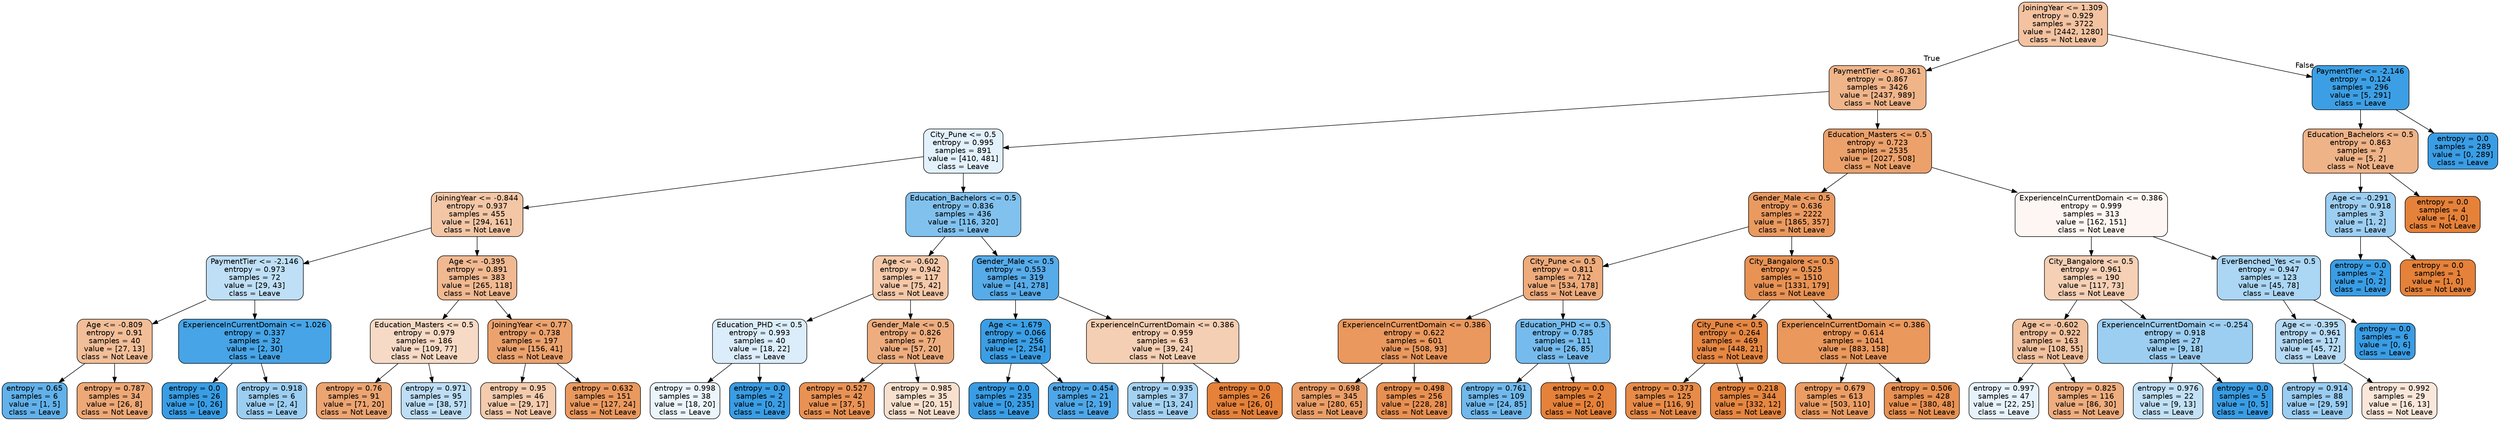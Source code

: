 digraph Tree {
node [shape=box, style="filled, rounded", color="black", fontname="helvetica"] ;
edge [fontname="helvetica"] ;
0 [label="JoiningYear <= 1.309\nentropy = 0.929\nsamples = 3722\nvalue = [2442, 1280]\nclass = Not Leave", fillcolor="#f3c3a1"] ;
1 [label="PaymentTier <= -0.361\nentropy = 0.867\nsamples = 3426\nvalue = [2437, 989]\nclass = Not Leave", fillcolor="#f0b489"] ;
0 -> 1 [labeldistance=2.5, labelangle=45, headlabel="True"] ;
2 [label="City_Pune <= 0.5\nentropy = 0.995\nsamples = 891\nvalue = [410, 481]\nclass = Leave", fillcolor="#e2f1fb"] ;
1 -> 2 ;
3 [label="JoiningYear <= -0.844\nentropy = 0.937\nsamples = 455\nvalue = [294, 161]\nclass = Not Leave", fillcolor="#f3c6a5"] ;
2 -> 3 ;
4 [label="PaymentTier <= -2.146\nentropy = 0.973\nsamples = 72\nvalue = [29, 43]\nclass = Leave", fillcolor="#bfdff7"] ;
3 -> 4 ;
5 [label="Age <= -0.809\nentropy = 0.91\nsamples = 40\nvalue = [27, 13]\nclass = Not Leave", fillcolor="#f2be98"] ;
4 -> 5 ;
6 [label="entropy = 0.65\nsamples = 6\nvalue = [1, 5]\nclass = Leave", fillcolor="#61b1ea"] ;
5 -> 6 ;
7 [label="entropy = 0.787\nsamples = 34\nvalue = [26, 8]\nclass = Not Leave", fillcolor="#eda876"] ;
5 -> 7 ;
8 [label="ExperienceInCurrentDomain <= 1.026\nentropy = 0.337\nsamples = 32\nvalue = [2, 30]\nclass = Leave", fillcolor="#46a4e7"] ;
4 -> 8 ;
9 [label="entropy = 0.0\nsamples = 26\nvalue = [0, 26]\nclass = Leave", fillcolor="#399de5"] ;
8 -> 9 ;
10 [label="entropy = 0.918\nsamples = 6\nvalue = [2, 4]\nclass = Leave", fillcolor="#9ccef2"] ;
8 -> 10 ;
11 [label="Age <= -0.395\nentropy = 0.891\nsamples = 383\nvalue = [265, 118]\nclass = Not Leave", fillcolor="#f1b991"] ;
3 -> 11 ;
12 [label="Education_Masters <= 0.5\nentropy = 0.979\nsamples = 186\nvalue = [109, 77]\nclass = Not Leave", fillcolor="#f7dac5"] ;
11 -> 12 ;
13 [label="entropy = 0.76\nsamples = 91\nvalue = [71, 20]\nclass = Not Leave", fillcolor="#eca471"] ;
12 -> 13 ;
14 [label="entropy = 0.971\nsamples = 95\nvalue = [38, 57]\nclass = Leave", fillcolor="#bddef6"] ;
12 -> 14 ;
15 [label="JoiningYear <= 0.77\nentropy = 0.738\nsamples = 197\nvalue = [156, 41]\nclass = Not Leave", fillcolor="#eca26d"] ;
11 -> 15 ;
16 [label="entropy = 0.95\nsamples = 46\nvalue = [29, 17]\nclass = Not Leave", fillcolor="#f4cbad"] ;
15 -> 16 ;
17 [label="entropy = 0.632\nsamples = 151\nvalue = [127, 24]\nclass = Not Leave", fillcolor="#ea995e"] ;
15 -> 17 ;
18 [label="Education_Bachelors <= 0.5\nentropy = 0.836\nsamples = 436\nvalue = [116, 320]\nclass = Leave", fillcolor="#81c1ee"] ;
2 -> 18 ;
19 [label="Age <= -0.602\nentropy = 0.942\nsamples = 117\nvalue = [75, 42]\nclass = Not Leave", fillcolor="#f4c8a8"] ;
18 -> 19 ;
20 [label="Education_PHD <= 0.5\nentropy = 0.993\nsamples = 40\nvalue = [18, 22]\nclass = Leave", fillcolor="#dbedfa"] ;
19 -> 20 ;
21 [label="entropy = 0.998\nsamples = 38\nvalue = [18, 20]\nclass = Leave", fillcolor="#ebf5fc"] ;
20 -> 21 ;
22 [label="entropy = 0.0\nsamples = 2\nvalue = [0, 2]\nclass = Leave", fillcolor="#399de5"] ;
20 -> 22 ;
23 [label="Gender_Male <= 0.5\nentropy = 0.826\nsamples = 77\nvalue = [57, 20]\nclass = Not Leave", fillcolor="#eead7e"] ;
19 -> 23 ;
24 [label="entropy = 0.527\nsamples = 42\nvalue = [37, 5]\nclass = Not Leave", fillcolor="#e99254"] ;
23 -> 24 ;
25 [label="entropy = 0.985\nsamples = 35\nvalue = [20, 15]\nclass = Not Leave", fillcolor="#f8e0ce"] ;
23 -> 25 ;
26 [label="Gender_Male <= 0.5\nentropy = 0.553\nsamples = 319\nvalue = [41, 278]\nclass = Leave", fillcolor="#56abe9"] ;
18 -> 26 ;
27 [label="Age <= 1.679\nentropy = 0.066\nsamples = 256\nvalue = [2, 254]\nclass = Leave", fillcolor="#3b9ee5"] ;
26 -> 27 ;
28 [label="entropy = 0.0\nsamples = 235\nvalue = [0, 235]\nclass = Leave", fillcolor="#399de5"] ;
27 -> 28 ;
29 [label="entropy = 0.454\nsamples = 21\nvalue = [2, 19]\nclass = Leave", fillcolor="#4ea7e8"] ;
27 -> 29 ;
30 [label="ExperienceInCurrentDomain <= 0.386\nentropy = 0.959\nsamples = 63\nvalue = [39, 24]\nclass = Not Leave", fillcolor="#f5cfb3"] ;
26 -> 30 ;
31 [label="entropy = 0.935\nsamples = 37\nvalue = [13, 24]\nclass = Leave", fillcolor="#a4d2f3"] ;
30 -> 31 ;
32 [label="entropy = 0.0\nsamples = 26\nvalue = [26, 0]\nclass = Not Leave", fillcolor="#e58139"] ;
30 -> 32 ;
33 [label="Education_Masters <= 0.5\nentropy = 0.723\nsamples = 2535\nvalue = [2027, 508]\nclass = Not Leave", fillcolor="#eca16b"] ;
1 -> 33 ;
34 [label="Gender_Male <= 0.5\nentropy = 0.636\nsamples = 2222\nvalue = [1865, 357]\nclass = Not Leave", fillcolor="#ea995f"] ;
33 -> 34 ;
35 [label="City_Pune <= 0.5\nentropy = 0.811\nsamples = 712\nvalue = [534, 178]\nclass = Not Leave", fillcolor="#eeab7b"] ;
34 -> 35 ;
36 [label="ExperienceInCurrentDomain <= 0.386\nentropy = 0.622\nsamples = 601\nvalue = [508, 93]\nclass = Not Leave", fillcolor="#ea985d"] ;
35 -> 36 ;
37 [label="entropy = 0.698\nsamples = 345\nvalue = [280, 65]\nclass = Not Leave", fillcolor="#eb9e67"] ;
36 -> 37 ;
38 [label="entropy = 0.498\nsamples = 256\nvalue = [228, 28]\nclass = Not Leave", fillcolor="#e89051"] ;
36 -> 38 ;
39 [label="Education_PHD <= 0.5\nentropy = 0.785\nsamples = 111\nvalue = [26, 85]\nclass = Leave", fillcolor="#76bbed"] ;
35 -> 39 ;
40 [label="entropy = 0.761\nsamples = 109\nvalue = [24, 85]\nclass = Leave", fillcolor="#71b9ec"] ;
39 -> 40 ;
41 [label="entropy = 0.0\nsamples = 2\nvalue = [2, 0]\nclass = Not Leave", fillcolor="#e58139"] ;
39 -> 41 ;
42 [label="City_Bangalore <= 0.5\nentropy = 0.525\nsamples = 1510\nvalue = [1331, 179]\nclass = Not Leave", fillcolor="#e89254"] ;
34 -> 42 ;
43 [label="City_Pune <= 0.5\nentropy = 0.264\nsamples = 469\nvalue = [448, 21]\nclass = Not Leave", fillcolor="#e68742"] ;
42 -> 43 ;
44 [label="entropy = 0.373\nsamples = 125\nvalue = [116, 9]\nclass = Not Leave", fillcolor="#e78b48"] ;
43 -> 44 ;
45 [label="entropy = 0.218\nsamples = 344\nvalue = [332, 12]\nclass = Not Leave", fillcolor="#e68640"] ;
43 -> 45 ;
46 [label="ExperienceInCurrentDomain <= 0.386\nentropy = 0.614\nsamples = 1041\nvalue = [883, 158]\nclass = Not Leave", fillcolor="#ea985c"] ;
42 -> 46 ;
47 [label="entropy = 0.679\nsamples = 613\nvalue = [503, 110]\nclass = Not Leave", fillcolor="#eb9d64"] ;
46 -> 47 ;
48 [label="entropy = 0.506\nsamples = 428\nvalue = [380, 48]\nclass = Not Leave", fillcolor="#e89152"] ;
46 -> 48 ;
49 [label="ExperienceInCurrentDomain <= 0.386\nentropy = 0.999\nsamples = 313\nvalue = [162, 151]\nclass = Not Leave", fillcolor="#fdf6f2"] ;
33 -> 49 ;
50 [label="City_Bangalore <= 0.5\nentropy = 0.961\nsamples = 190\nvalue = [117, 73]\nclass = Not Leave", fillcolor="#f5d0b5"] ;
49 -> 50 ;
51 [label="Age <= -0.602\nentropy = 0.922\nsamples = 163\nvalue = [108, 55]\nclass = Not Leave", fillcolor="#f2c19e"] ;
50 -> 51 ;
52 [label="entropy = 0.997\nsamples = 47\nvalue = [22, 25]\nclass = Leave", fillcolor="#e7f3fc"] ;
51 -> 52 ;
53 [label="entropy = 0.825\nsamples = 116\nvalue = [86, 30]\nclass = Not Leave", fillcolor="#eead7e"] ;
51 -> 53 ;
54 [label="ExperienceInCurrentDomain <= -0.254\nentropy = 0.918\nsamples = 27\nvalue = [9, 18]\nclass = Leave", fillcolor="#9ccef2"] ;
50 -> 54 ;
55 [label="entropy = 0.976\nsamples = 22\nvalue = [9, 13]\nclass = Leave", fillcolor="#c2e1f7"] ;
54 -> 55 ;
56 [label="entropy = 0.0\nsamples = 5\nvalue = [0, 5]\nclass = Leave", fillcolor="#399de5"] ;
54 -> 56 ;
57 [label="EverBenched_Yes <= 0.5\nentropy = 0.947\nsamples = 123\nvalue = [45, 78]\nclass = Leave", fillcolor="#abd6f4"] ;
49 -> 57 ;
58 [label="Age <= -0.395\nentropy = 0.961\nsamples = 117\nvalue = [45, 72]\nclass = Leave", fillcolor="#b5daf5"] ;
57 -> 58 ;
59 [label="entropy = 0.914\nsamples = 88\nvalue = [29, 59]\nclass = Leave", fillcolor="#9acdf2"] ;
58 -> 59 ;
60 [label="entropy = 0.992\nsamples = 29\nvalue = [16, 13]\nclass = Not Leave", fillcolor="#fae7da"] ;
58 -> 60 ;
61 [label="entropy = 0.0\nsamples = 6\nvalue = [0, 6]\nclass = Leave", fillcolor="#399de5"] ;
57 -> 61 ;
62 [label="PaymentTier <= -2.146\nentropy = 0.124\nsamples = 296\nvalue = [5, 291]\nclass = Leave", fillcolor="#3c9fe5"] ;
0 -> 62 [labeldistance=2.5, labelangle=-45, headlabel="False"] ;
63 [label="Education_Bachelors <= 0.5\nentropy = 0.863\nsamples = 7\nvalue = [5, 2]\nclass = Not Leave", fillcolor="#efb388"] ;
62 -> 63 ;
64 [label="Age <= -0.291\nentropy = 0.918\nsamples = 3\nvalue = [1, 2]\nclass = Leave", fillcolor="#9ccef2"] ;
63 -> 64 ;
65 [label="entropy = 0.0\nsamples = 2\nvalue = [0, 2]\nclass = Leave", fillcolor="#399de5"] ;
64 -> 65 ;
66 [label="entropy = 0.0\nsamples = 1\nvalue = [1, 0]\nclass = Not Leave", fillcolor="#e58139"] ;
64 -> 66 ;
67 [label="entropy = 0.0\nsamples = 4\nvalue = [4, 0]\nclass = Not Leave", fillcolor="#e58139"] ;
63 -> 67 ;
68 [label="entropy = 0.0\nsamples = 289\nvalue = [0, 289]\nclass = Leave", fillcolor="#399de5"] ;
62 -> 68 ;
}